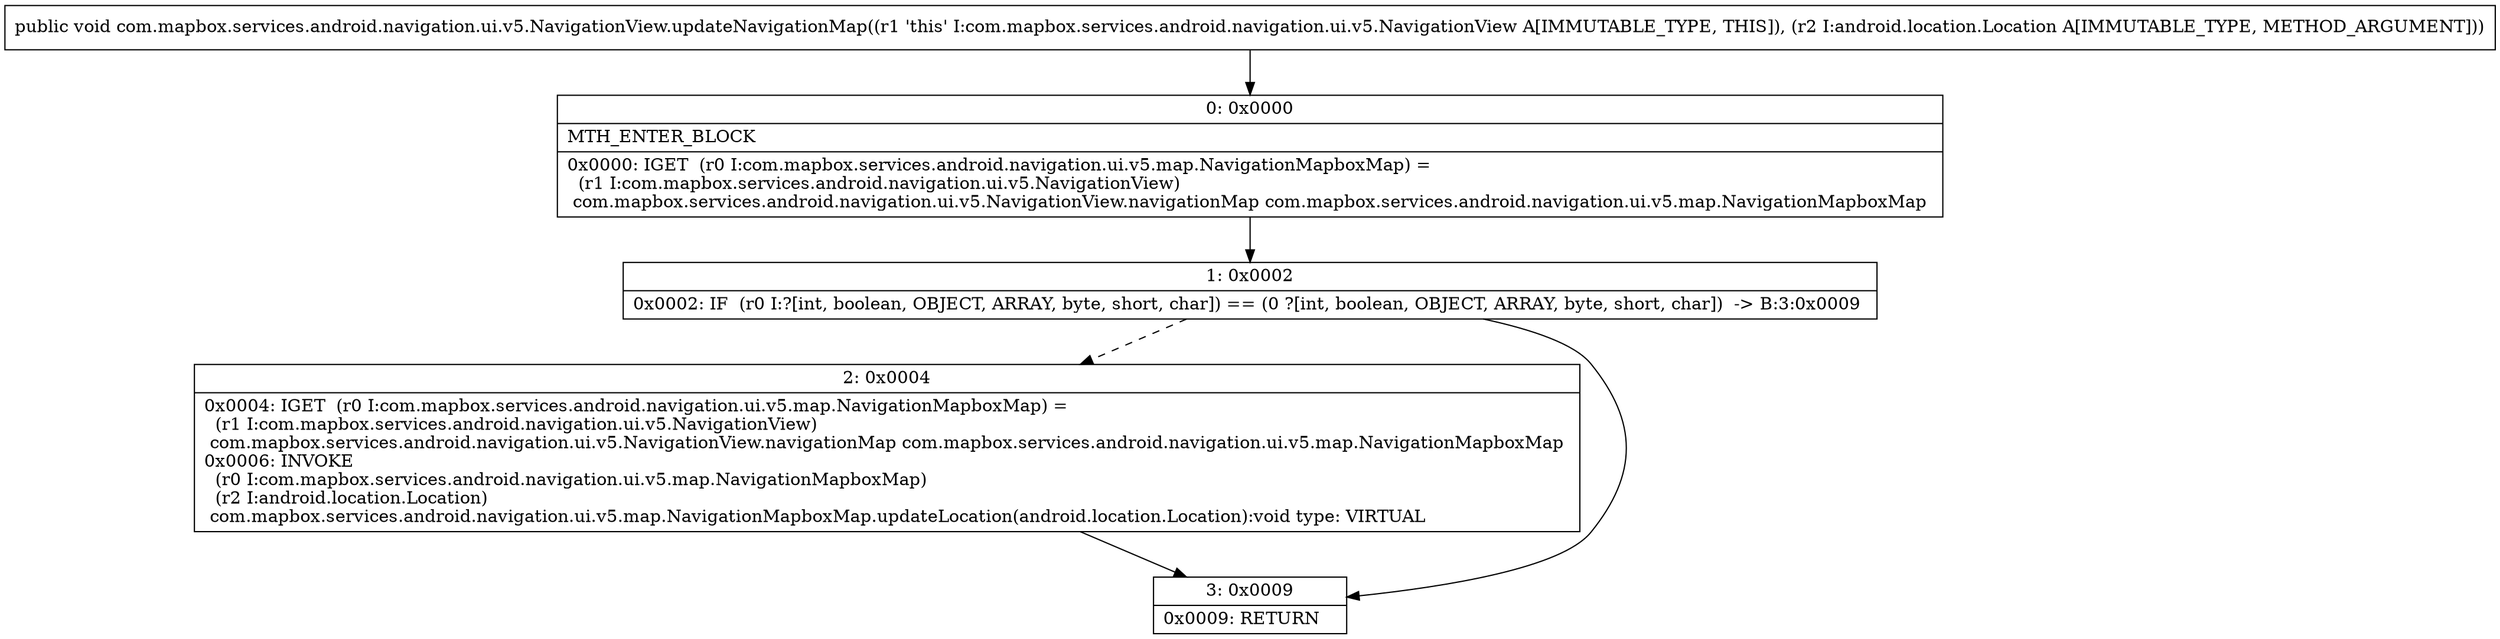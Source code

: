 digraph "CFG forcom.mapbox.services.android.navigation.ui.v5.NavigationView.updateNavigationMap(Landroid\/location\/Location;)V" {
Node_0 [shape=record,label="{0\:\ 0x0000|MTH_ENTER_BLOCK\l|0x0000: IGET  (r0 I:com.mapbox.services.android.navigation.ui.v5.map.NavigationMapboxMap) = \l  (r1 I:com.mapbox.services.android.navigation.ui.v5.NavigationView)\l com.mapbox.services.android.navigation.ui.v5.NavigationView.navigationMap com.mapbox.services.android.navigation.ui.v5.map.NavigationMapboxMap \l}"];
Node_1 [shape=record,label="{1\:\ 0x0002|0x0002: IF  (r0 I:?[int, boolean, OBJECT, ARRAY, byte, short, char]) == (0 ?[int, boolean, OBJECT, ARRAY, byte, short, char])  \-\> B:3:0x0009 \l}"];
Node_2 [shape=record,label="{2\:\ 0x0004|0x0004: IGET  (r0 I:com.mapbox.services.android.navigation.ui.v5.map.NavigationMapboxMap) = \l  (r1 I:com.mapbox.services.android.navigation.ui.v5.NavigationView)\l com.mapbox.services.android.navigation.ui.v5.NavigationView.navigationMap com.mapbox.services.android.navigation.ui.v5.map.NavigationMapboxMap \l0x0006: INVOKE  \l  (r0 I:com.mapbox.services.android.navigation.ui.v5.map.NavigationMapboxMap)\l  (r2 I:android.location.Location)\l com.mapbox.services.android.navigation.ui.v5.map.NavigationMapboxMap.updateLocation(android.location.Location):void type: VIRTUAL \l}"];
Node_3 [shape=record,label="{3\:\ 0x0009|0x0009: RETURN   \l}"];
MethodNode[shape=record,label="{public void com.mapbox.services.android.navigation.ui.v5.NavigationView.updateNavigationMap((r1 'this' I:com.mapbox.services.android.navigation.ui.v5.NavigationView A[IMMUTABLE_TYPE, THIS]), (r2 I:android.location.Location A[IMMUTABLE_TYPE, METHOD_ARGUMENT])) }"];
MethodNode -> Node_0;
Node_0 -> Node_1;
Node_1 -> Node_2[style=dashed];
Node_1 -> Node_3;
Node_2 -> Node_3;
}

